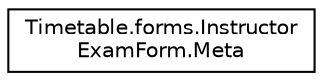 digraph "Graphical Class Hierarchy"
{
  edge [fontname="Helvetica",fontsize="10",labelfontname="Helvetica",labelfontsize="10"];
  node [fontname="Helvetica",fontsize="10",shape=record];
  rankdir="LR";
  Node1 [label="Timetable.forms.Instructor\lExamForm.Meta",height=0.2,width=0.4,color="black", fillcolor="white", style="filled",URL="$classTimetable_1_1forms_1_1InstructorExamForm_1_1Meta.html"];
}
